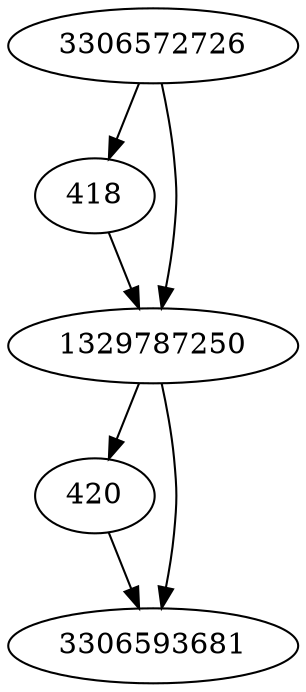 strict digraph  {
418;
420;
3306593681;
1329787250;
3306572726;
418 -> 1329787250;
420 -> 3306593681;
1329787250 -> 420;
1329787250 -> 3306593681;
3306572726 -> 418;
3306572726 -> 1329787250;
}
